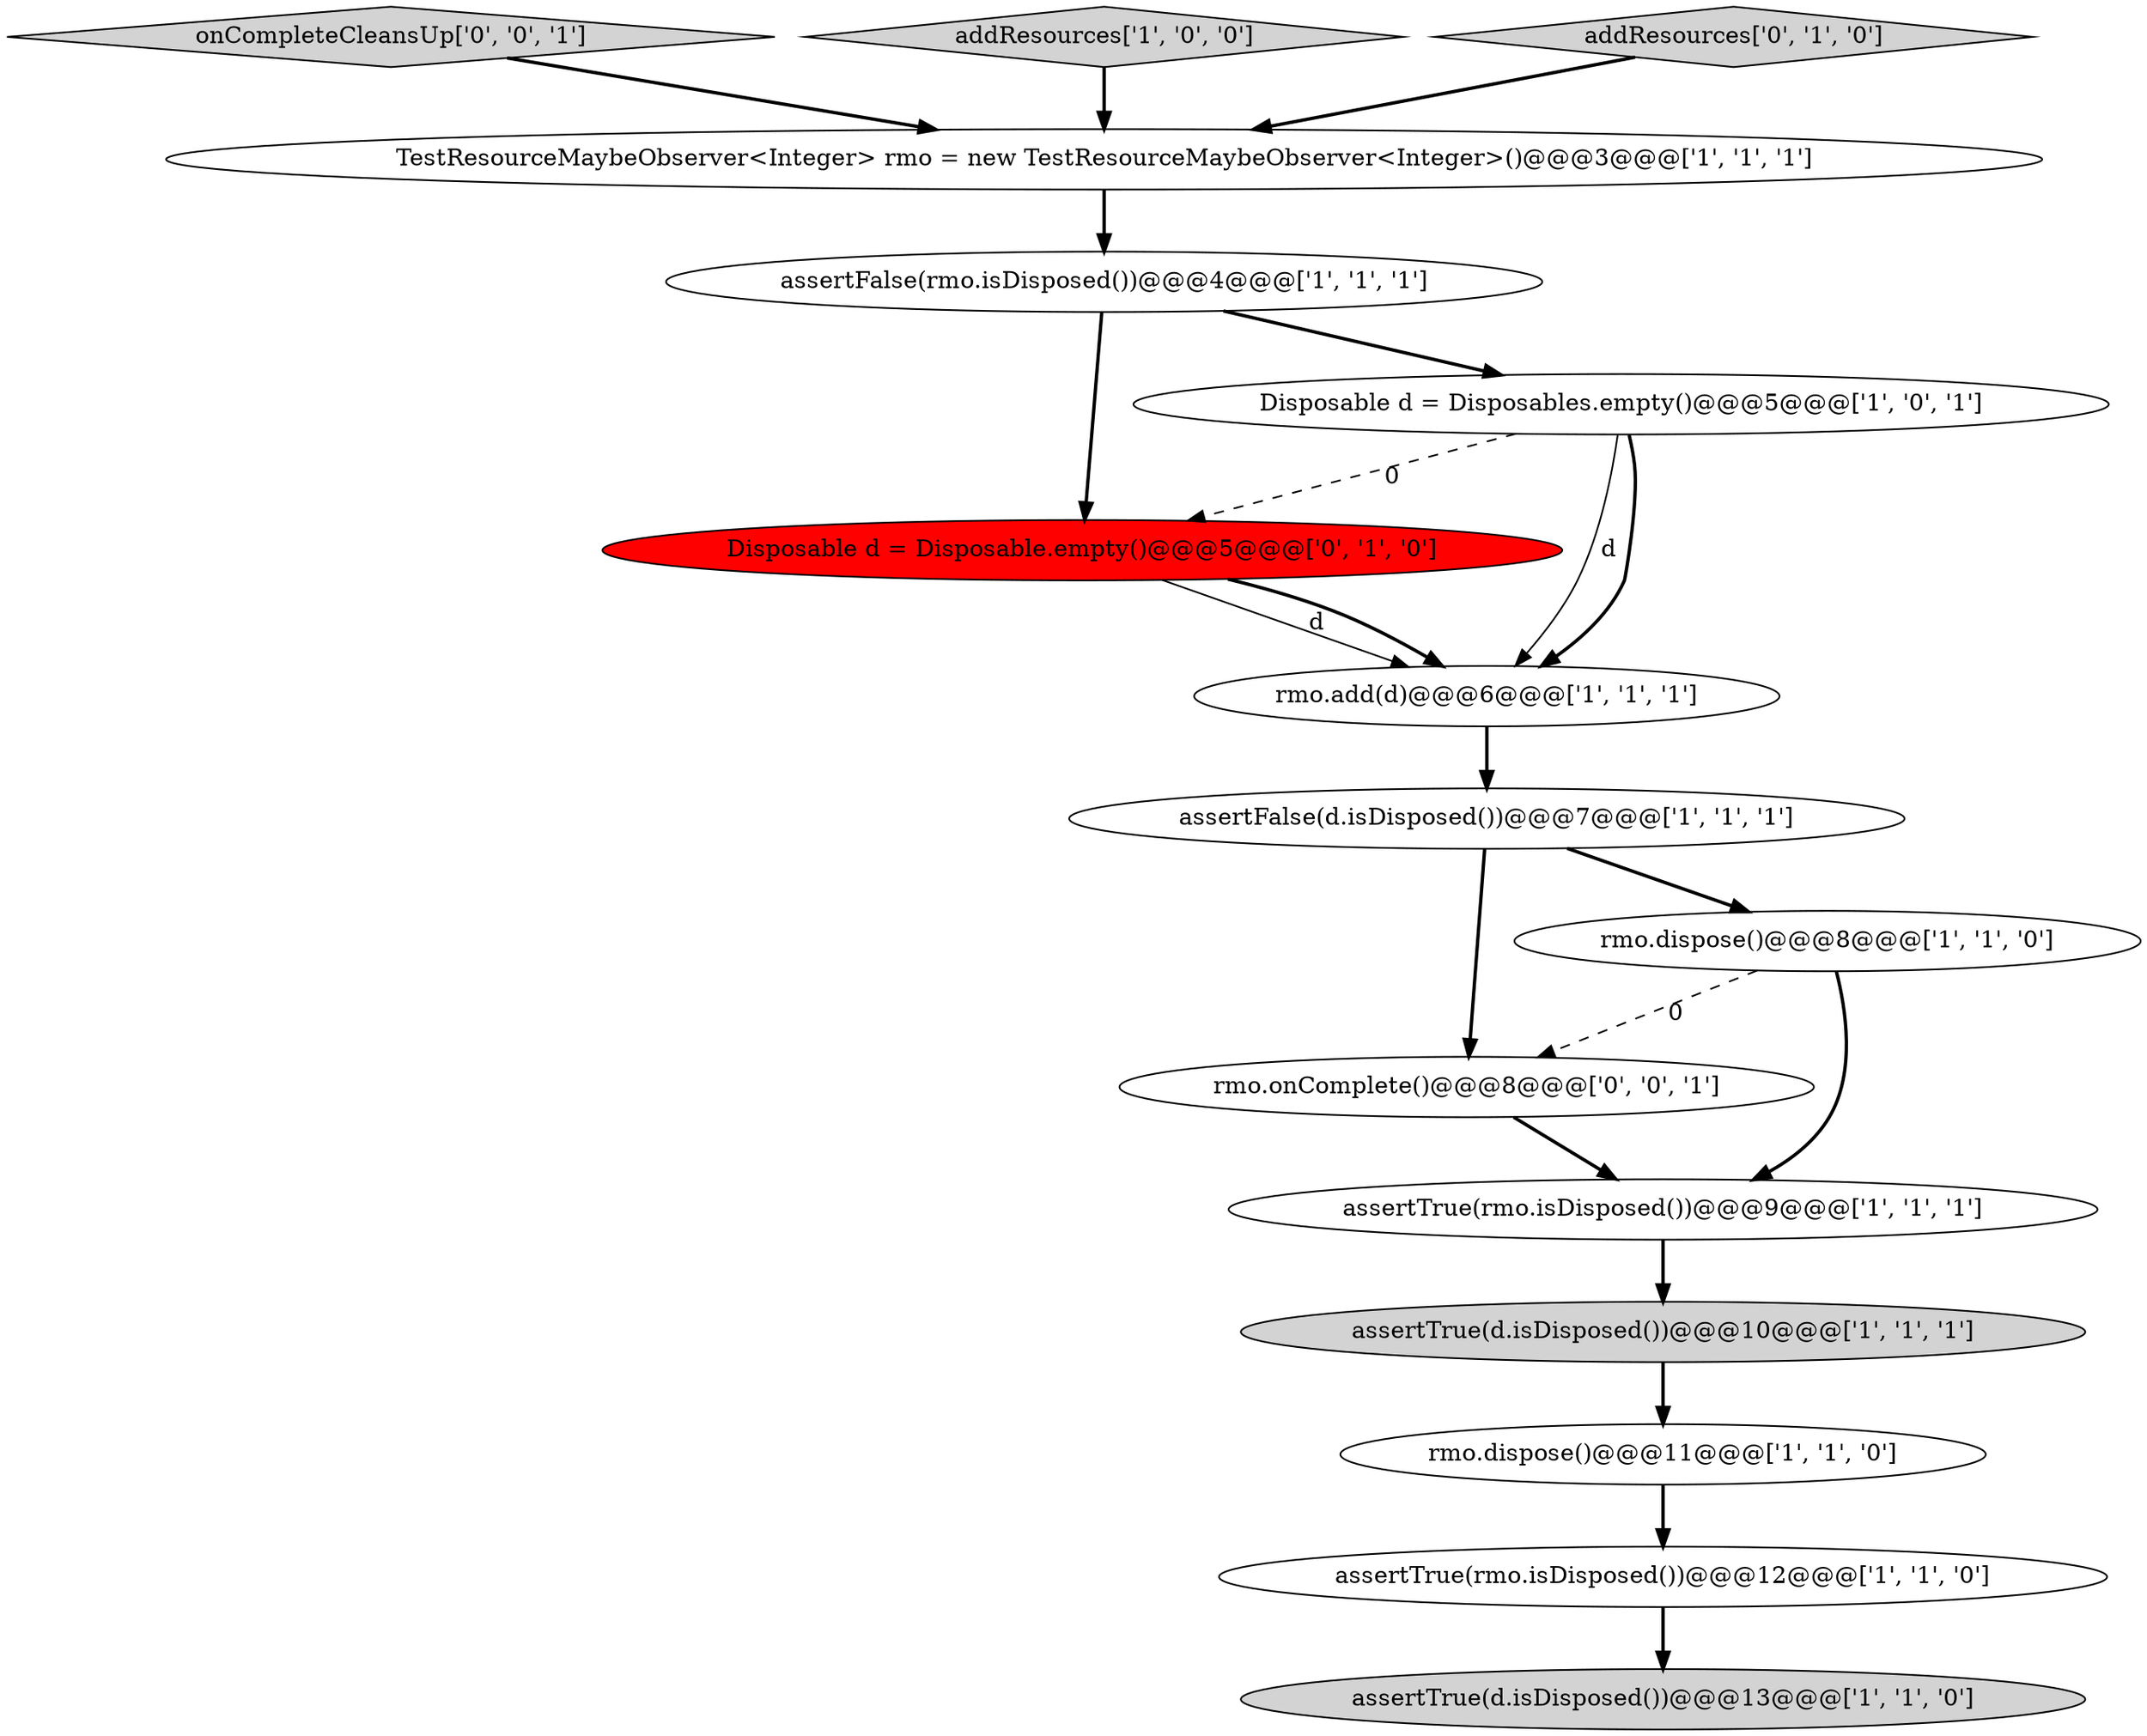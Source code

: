 digraph {
15 [style = filled, label = "onCompleteCleansUp['0', '0', '1']", fillcolor = lightgray, shape = diamond image = "AAA0AAABBB3BBB"];
5 [style = filled, label = "assertFalse(d.isDisposed())@@@7@@@['1', '1', '1']", fillcolor = white, shape = ellipse image = "AAA0AAABBB1BBB"];
8 [style = filled, label = "rmo.add(d)@@@6@@@['1', '1', '1']", fillcolor = white, shape = ellipse image = "AAA0AAABBB1BBB"];
11 [style = filled, label = "assertTrue(d.isDisposed())@@@13@@@['1', '1', '0']", fillcolor = lightgray, shape = ellipse image = "AAA0AAABBB1BBB"];
14 [style = filled, label = "rmo.onComplete()@@@8@@@['0', '0', '1']", fillcolor = white, shape = ellipse image = "AAA0AAABBB3BBB"];
7 [style = filled, label = "addResources['1', '0', '0']", fillcolor = lightgray, shape = diamond image = "AAA0AAABBB1BBB"];
3 [style = filled, label = "TestResourceMaybeObserver<Integer> rmo = new TestResourceMaybeObserver<Integer>()@@@3@@@['1', '1', '1']", fillcolor = white, shape = ellipse image = "AAA0AAABBB1BBB"];
9 [style = filled, label = "assertTrue(d.isDisposed())@@@10@@@['1', '1', '1']", fillcolor = lightgray, shape = ellipse image = "AAA0AAABBB1BBB"];
12 [style = filled, label = "Disposable d = Disposable.empty()@@@5@@@['0', '1', '0']", fillcolor = red, shape = ellipse image = "AAA1AAABBB2BBB"];
13 [style = filled, label = "addResources['0', '1', '0']", fillcolor = lightgray, shape = diamond image = "AAA0AAABBB2BBB"];
10 [style = filled, label = "assertFalse(rmo.isDisposed())@@@4@@@['1', '1', '1']", fillcolor = white, shape = ellipse image = "AAA0AAABBB1BBB"];
2 [style = filled, label = "rmo.dispose()@@@11@@@['1', '1', '0']", fillcolor = white, shape = ellipse image = "AAA0AAABBB1BBB"];
6 [style = filled, label = "assertTrue(rmo.isDisposed())@@@12@@@['1', '1', '0']", fillcolor = white, shape = ellipse image = "AAA0AAABBB1BBB"];
1 [style = filled, label = "assertTrue(rmo.isDisposed())@@@9@@@['1', '1', '1']", fillcolor = white, shape = ellipse image = "AAA0AAABBB1BBB"];
4 [style = filled, label = "Disposable d = Disposables.empty()@@@5@@@['1', '0', '1']", fillcolor = white, shape = ellipse image = "AAA0AAABBB1BBB"];
0 [style = filled, label = "rmo.dispose()@@@8@@@['1', '1', '0']", fillcolor = white, shape = ellipse image = "AAA0AAABBB1BBB"];
4->8 [style = solid, label="d"];
9->2 [style = bold, label=""];
2->6 [style = bold, label=""];
5->14 [style = bold, label=""];
15->3 [style = bold, label=""];
12->8 [style = solid, label="d"];
7->3 [style = bold, label=""];
1->9 [style = bold, label=""];
14->1 [style = bold, label=""];
4->12 [style = dashed, label="0"];
0->14 [style = dashed, label="0"];
3->10 [style = bold, label=""];
8->5 [style = bold, label=""];
5->0 [style = bold, label=""];
13->3 [style = bold, label=""];
10->12 [style = bold, label=""];
12->8 [style = bold, label=""];
0->1 [style = bold, label=""];
6->11 [style = bold, label=""];
10->4 [style = bold, label=""];
4->8 [style = bold, label=""];
}
